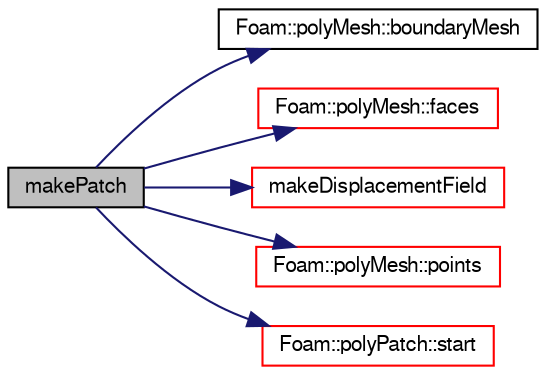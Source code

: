 digraph "makePatch"
{
  bgcolor="transparent";
  edge [fontname="FreeSans",fontsize="10",labelfontname="FreeSans",labelfontsize="10"];
  node [fontname="FreeSans",fontsize="10",shape=record];
  rankdir="LR";
  Node2229 [label="makePatch",height=0.2,width=0.4,color="black", fillcolor="grey75", style="filled", fontcolor="black"];
  Node2229 -> Node2230 [color="midnightblue",fontsize="10",style="solid",fontname="FreeSans"];
  Node2230 [label="Foam::polyMesh::boundaryMesh",height=0.2,width=0.4,color="black",URL="$a27410.html#a9f2b68c134340291eda6197f47f25484",tooltip="Return boundary mesh. "];
  Node2229 -> Node2231 [color="midnightblue",fontsize="10",style="solid",fontname="FreeSans"];
  Node2231 [label="Foam::polyMesh::faces",height=0.2,width=0.4,color="red",URL="$a27410.html#a431c0a24765f0bb6d32f6a03ce0e9b57",tooltip="Return raw faces. "];
  Node2229 -> Node2275 [color="midnightblue",fontsize="10",style="solid",fontname="FreeSans"];
  Node2275 [label="makeDisplacementField",height=0.2,width=0.4,color="red",URL="$a24662.html#ab021a3506ff50fe3b6cedb2ac43f9a17",tooltip="Helper function to make a pointVectorField with correct. "];
  Node2229 -> Node2280 [color="midnightblue",fontsize="10",style="solid",fontname="FreeSans"];
  Node2280 [label="Foam::polyMesh::points",height=0.2,width=0.4,color="red",URL="$a27410.html#ac44123fc1265297c41a43c3b62fdb4c2",tooltip="Return raw points. "];
  Node2229 -> Node2281 [color="midnightblue",fontsize="10",style="solid",fontname="FreeSans"];
  Node2281 [label="Foam::polyPatch::start",height=0.2,width=0.4,color="red",URL="$a27478.html#a6bfd3e3abb11e98bdb4b98671cec1234",tooltip="Return start label of this patch in the polyMesh face list. "];
}
